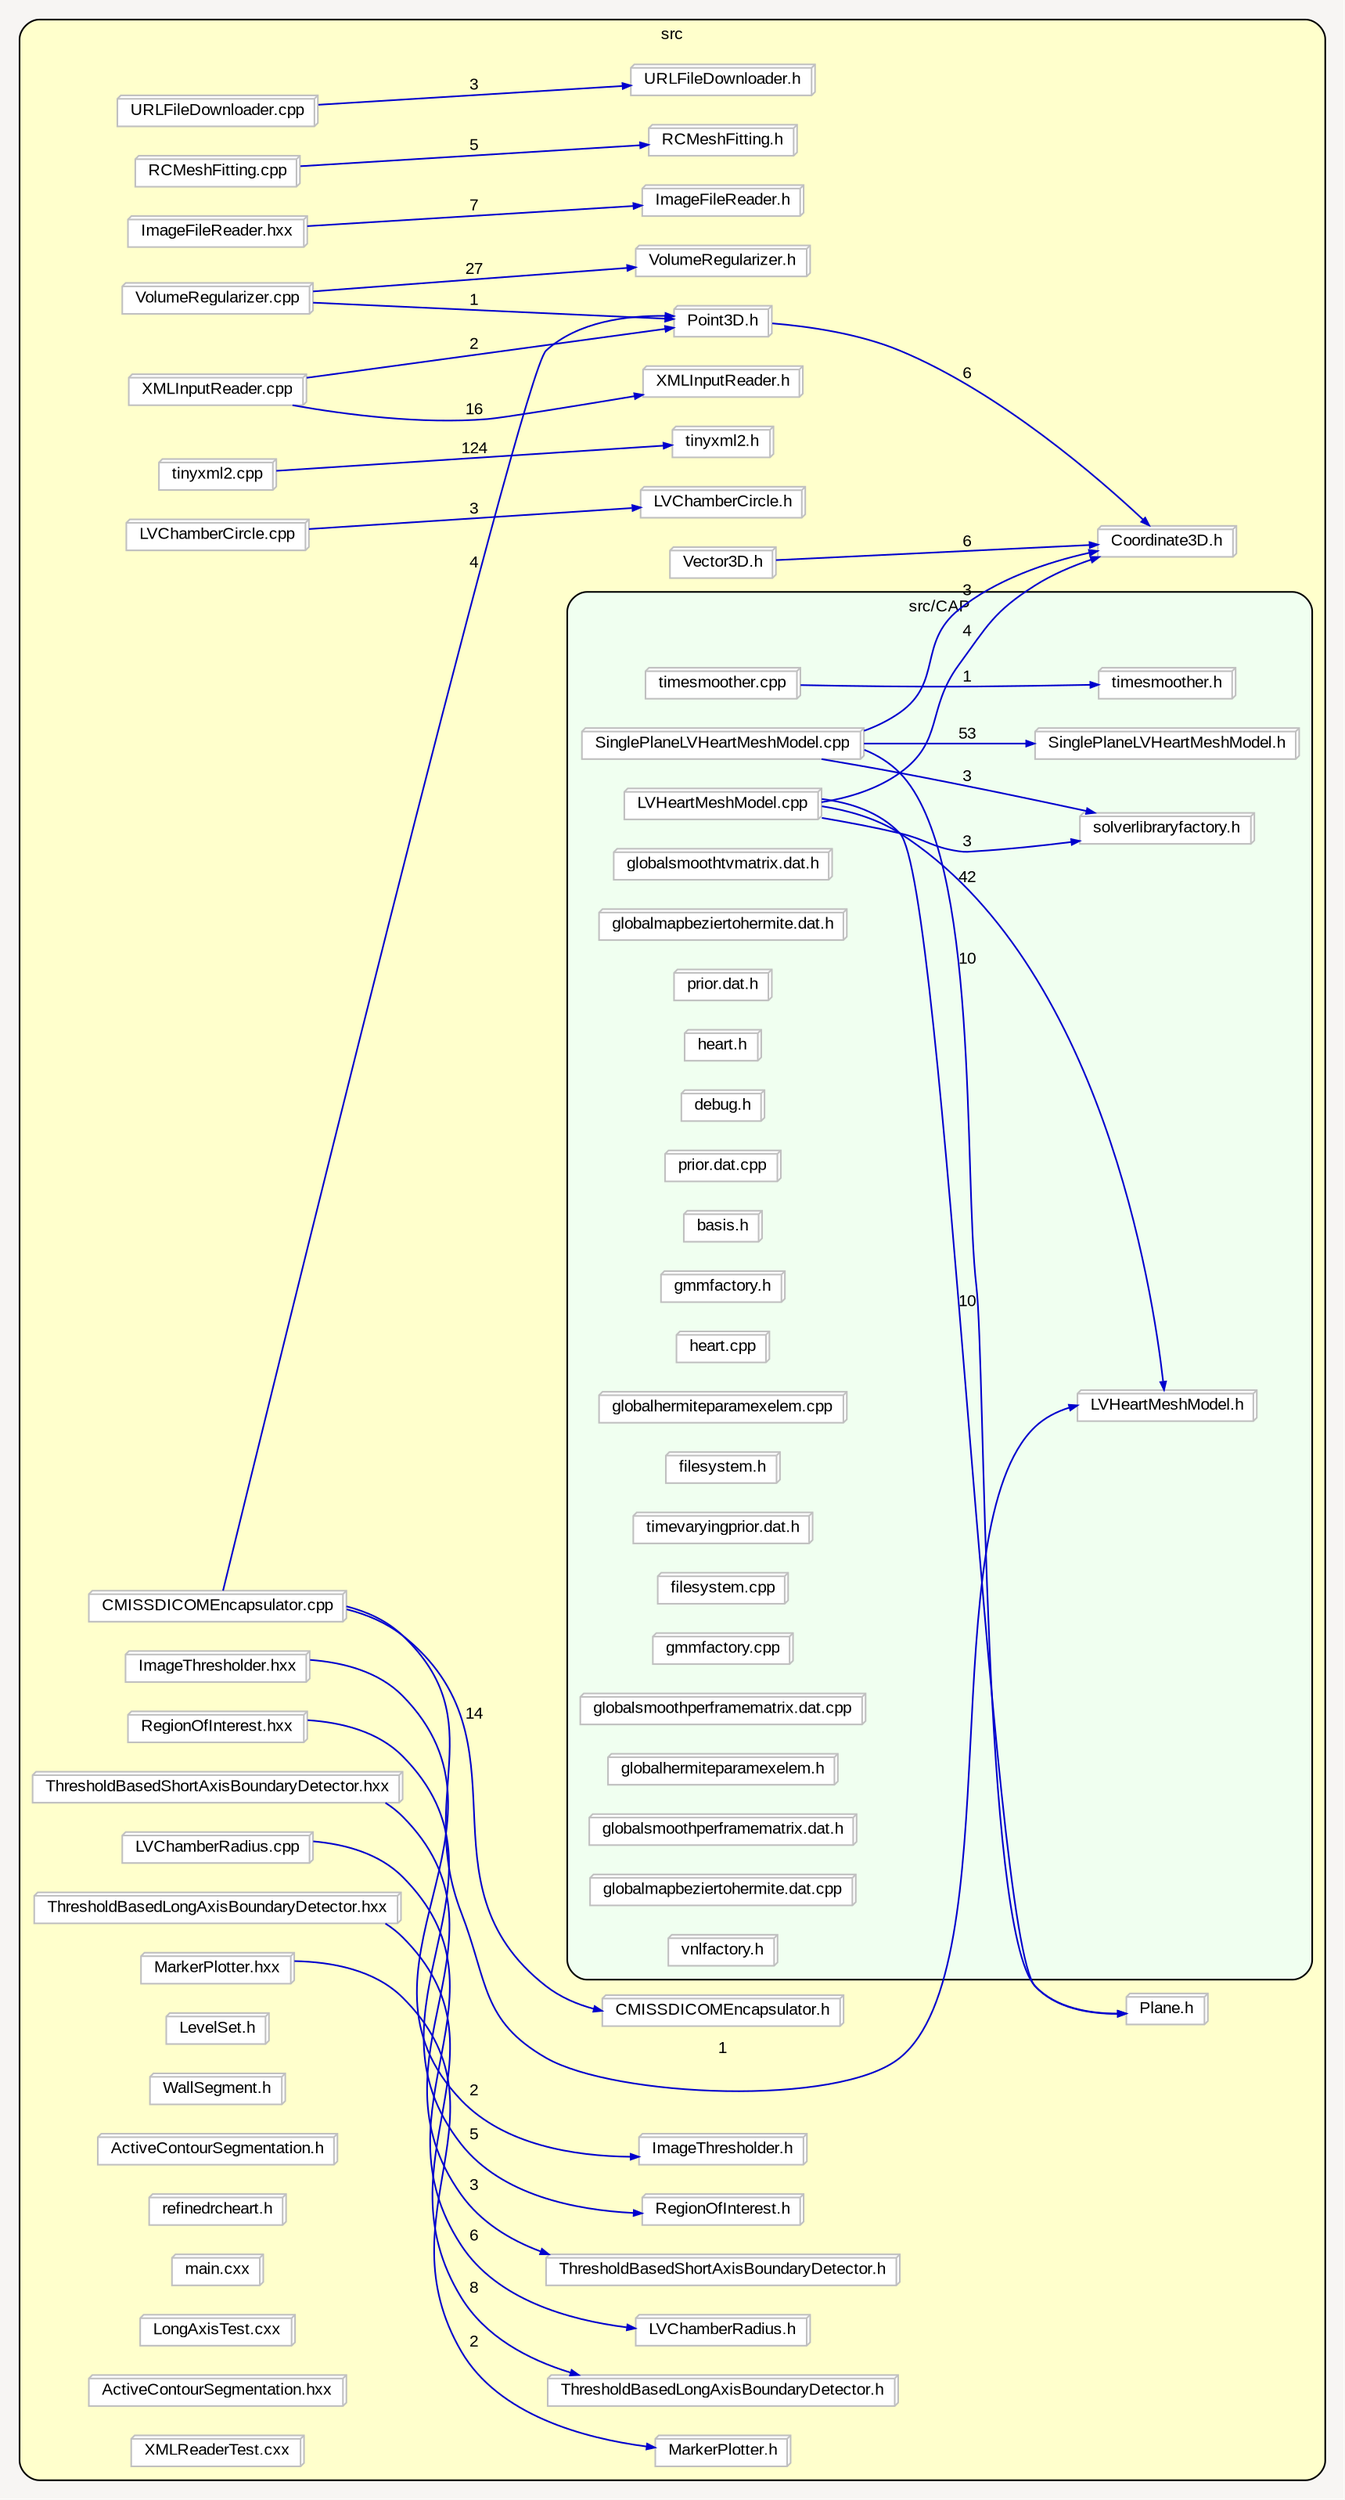digraph "" {
  graph [packmode="clust", ranksep="1.0", bgcolor="#F7F5F3", pack="true", fontname="Arial", fontsize="10", style="rounded,filled", compound="true", rankdir="LR", label="", fillcolor="#FFFFCC"];
  node [shape="rectangle", node_initialized="no", style="filled", fontname="Arial", fontsize="10", fixedsize="false", compound="true", color="grey", height="0.0", width="0.0", label="", fillcolor="white"];
  edge [arrowhead="normal", fontcolor="black", arrowsize="0.5", ltail="", dir="forward", fontname="Arial", fontsize="10", lhead="", color="black", compound="true", label="", arrowtail="none"];
  subgraph "cluster_1" {
    graph [label="src", fillcolor="#FFFFCC"];
    subgraph "cluster_3" {
      graph [label="src/CAP", fillcolor="#F0FFF0"];
      __N4 [shape="none", style="invis,none", fixedsize="true", height="0.01", width="0.777778", label=""];
      __N18 [shape="box3d", style="filled", label="timesmoother.cpp"];
      __N19 [shape="box3d", style="filled", label="timesmoother.h"];
      __N26 [shape="box3d", style="filled", label="LVHeartMeshModel.h"];
      __N37 [shape="box3d", style="filled", label="SinglePlaneLVHeartMeshModel.cpp"];
      __N39 [shape="box3d", style="filled", label="solverlibraryfactory.h"];
      __N40 [shape="box3d", style="filled", label="SinglePlaneLVHeartMeshModel.h"];
      __N41 [shape="box3d", style="filled", label="LVHeartMeshModel.cpp"];
      __N44 [shape="box3d", style="filled", label="globalsmoothtvmatrix.dat.h"];
      __N48 [shape="box3d", style="filled", label="globalmapbeziertohermite.dat.h"];
      __N49 [shape="box3d", style="filled", label="prior.dat.h"];
      __N50 [shape="box3d", style="filled", label="heart.h"];
      __N51 [shape="box3d", style="filled", label="debug.h"];
      __N53 [shape="box3d", style="filled", label="prior.dat.cpp"];
      __N54 [shape="box3d", style="filled", label="basis.h"];
      __N57 [shape="box3d", style="filled", label="gmmfactory.h"];
      __N58 [shape="box3d", style="filled", label="heart.cpp"];
      __N59 [shape="box3d", style="filled", label="globalhermiteparamexelem.cpp"];
      __N61 [shape="box3d", style="filled", label="filesystem.h"];
      __N63 [shape="box3d", style="filled", label="timevaryingprior.dat.h"];
      __N64 [shape="box3d", style="filled", label="filesystem.cpp"];
      __N65 [shape="box3d", style="filled", label="gmmfactory.cpp"];
      __N66 [shape="box3d", style="filled", label="globalsmoothperframematrix.dat.cpp"];
      __N67 [shape="box3d", style="filled", label="globalhermiteparamexelem.h"];
      __N68 [shape="box3d", style="filled", label="globalsmoothperframematrix.dat.h"];
      __N69 [shape="box3d", style="filled", label="globalmapbeziertohermite.dat.cpp"];
      __N70 [shape="box3d", style="filled", label="vnlfactory.h"];
      __N18 -> __N19 [dir="forward", color="blue3", label="1"];
      __N37 -> __N39 [dir="forward", color="blue3", label="3"];
      __N37 -> __N40 [dir="forward", color="blue3", label="53"];
      __N41 -> __N26 [dir="forward", color="blue3", label="42"];
      __N41 -> __N39 [dir="forward", color="blue3", label="3"];
    }
    __N2 [shape="none", style="invis,none", fixedsize="true", height="0.01", width="0.347222", label=""];
    __N5 [shape="box3d", style="filled", label="URLFileDownloader.cpp"];
    __N6 [shape="box3d", style="filled", label="URLFileDownloader.h"];
    __N7 [shape="box3d", style="filled", label="Vector3D.h"];
    __N8 [shape="box3d", style="filled", label="Coordinate3D.h"];
    __N9 [shape="box3d", style="filled", label="RCMeshFitting.cpp"];
    __N10 [shape="box3d", style="filled", label="RCMeshFitting.h"];
    __N11 [shape="box3d", style="filled", label="ImageFileReader.hxx"];
    __N12 [shape="box3d", style="filled", label="ImageFileReader.h"];
    __N13 [shape="box3d", style="filled", label="tinyxml2.cpp"];
    __N14 [shape="box3d", style="filled", label="tinyxml2.h"];
    __N15 [shape="box3d", style="filled", label="VolumeRegularizer.cpp"];
    __N16 [shape="box3d", style="filled", label="Point3D.h"];
    __N17 [shape="box3d", style="filled", label="VolumeRegularizer.h"];
    __N20 [shape="box3d", style="filled", label="LVChamberCircle.cpp"];
    __N21 [shape="box3d", style="filled", label="LVChamberCircle.h"];
    __N22 [shape="box3d", style="filled", label="XMLInputReader.cpp"];
    __N23 [shape="box3d", style="filled", label="XMLInputReader.h"];
    __N24 [shape="box3d", style="filled", label="CMISSDICOMEncapsulator.cpp"];
    __N25 [shape="box3d", style="filled", label="CMISSDICOMEncapsulator.h"];
    __N27 [shape="box3d", style="filled", label="ImageThresholder.hxx"];
    __N28 [shape="box3d", style="filled", label="ImageThresholder.h"];
    __N29 [shape="box3d", style="filled", label="RegionOfInterest.hxx"];
    __N30 [shape="box3d", style="filled", label="RegionOfInterest.h"];
    __N31 [shape="box3d", style="filled", label="ThresholdBasedShortAxisBoundaryDetector.hxx"];
    __N32 [shape="box3d", style="filled", label="ThresholdBasedShortAxisBoundaryDetector.h"];
    __N33 [shape="box3d", style="filled", label="LVChamberRadius.cpp"];
    __N34 [shape="box3d", style="filled", label="LVChamberRadius.h"];
    __N35 [shape="box3d", style="filled", label="ThresholdBasedLongAxisBoundaryDetector.hxx"];
    __N36 [shape="box3d", style="filled", label="ThresholdBasedLongAxisBoundaryDetector.h"];
    __N38 [shape="box3d", style="filled", label="Plane.h"];
    __N42 [shape="box3d", style="filled", label="MarkerPlotter.hxx"];
    __N43 [shape="box3d", style="filled", label="MarkerPlotter.h"];
    __N45 [shape="box3d", style="filled", label="LevelSet.h"];
    __N46 [shape="box3d", style="filled", label="WallSegment.h"];
    __N47 [shape="box3d", style="filled", label="ActiveContourSegmentation.h"];
    __N52 [shape="box3d", style="filled", label="refinedrcheart.h"];
    __N55 [shape="box3d", style="filled", label="main.cxx"];
    __N56 [shape="box3d", style="filled", label="LongAxisTest.cxx"];
    __N60 [shape="box3d", style="filled", label="ActiveContourSegmentation.hxx"];
    __N62 [shape="box3d", style="filled", label="XMLReaderTest.cxx"];
    __N5 -> __N6 [dir="forward", color="blue3", label="3"];
    __N7 -> __N8 [dir="forward", color="blue3", label="6"];
    __N9 -> __N10 [dir="forward", color="blue3", label="5"];
    __N11 -> __N12 [dir="forward", color="blue3", label="7"];
    __N13 -> __N14 [dir="forward", color="blue3", label="124"];
    __N15 -> __N16 [dir="forward", color="blue3", label="1"];
    __N15 -> __N17 [dir="forward", color="blue3", label="27"];
    __N20 -> __N21 [dir="forward", color="blue3", label="3"];
    __N22 -> __N16 [dir="forward", color="blue3", label="2"];
    __N22 -> __N23 [dir="forward", color="blue3", label="16"];
    __N16 -> __N8 [dir="forward", color="blue3", label="6"];
    __N24 -> __N16 [dir="forward", color="blue3", label="4"];
    __N24 -> __N25 [dir="forward", color="blue3", label="14"];
    __N24 -> __N26 [dir="forward", color="blue3", label="1"];
    __N27 -> __N28 [dir="forward", color="blue3", label="2"];
    __N29 -> __N30 [dir="forward", color="blue3", label="5"];
    __N31 -> __N32 [dir="forward", color="blue3", label="3"];
    __N33 -> __N34 [dir="forward", color="blue3", label="6"];
    __N35 -> __N36 [dir="forward", color="blue3", label="8"];
    __N37 -> __N38 [dir="forward", color="blue3", label="10"];
    __N37 -> __N8 [dir="forward", color="blue3", label="3"];
    __N41 -> __N38 [dir="forward", color="blue3", label="10"];
    __N41 -> __N8 [dir="forward", color="blue3", label="4"];
    __N42 -> __N43 [dir="forward", color="blue3", label="2"];
  }
}
